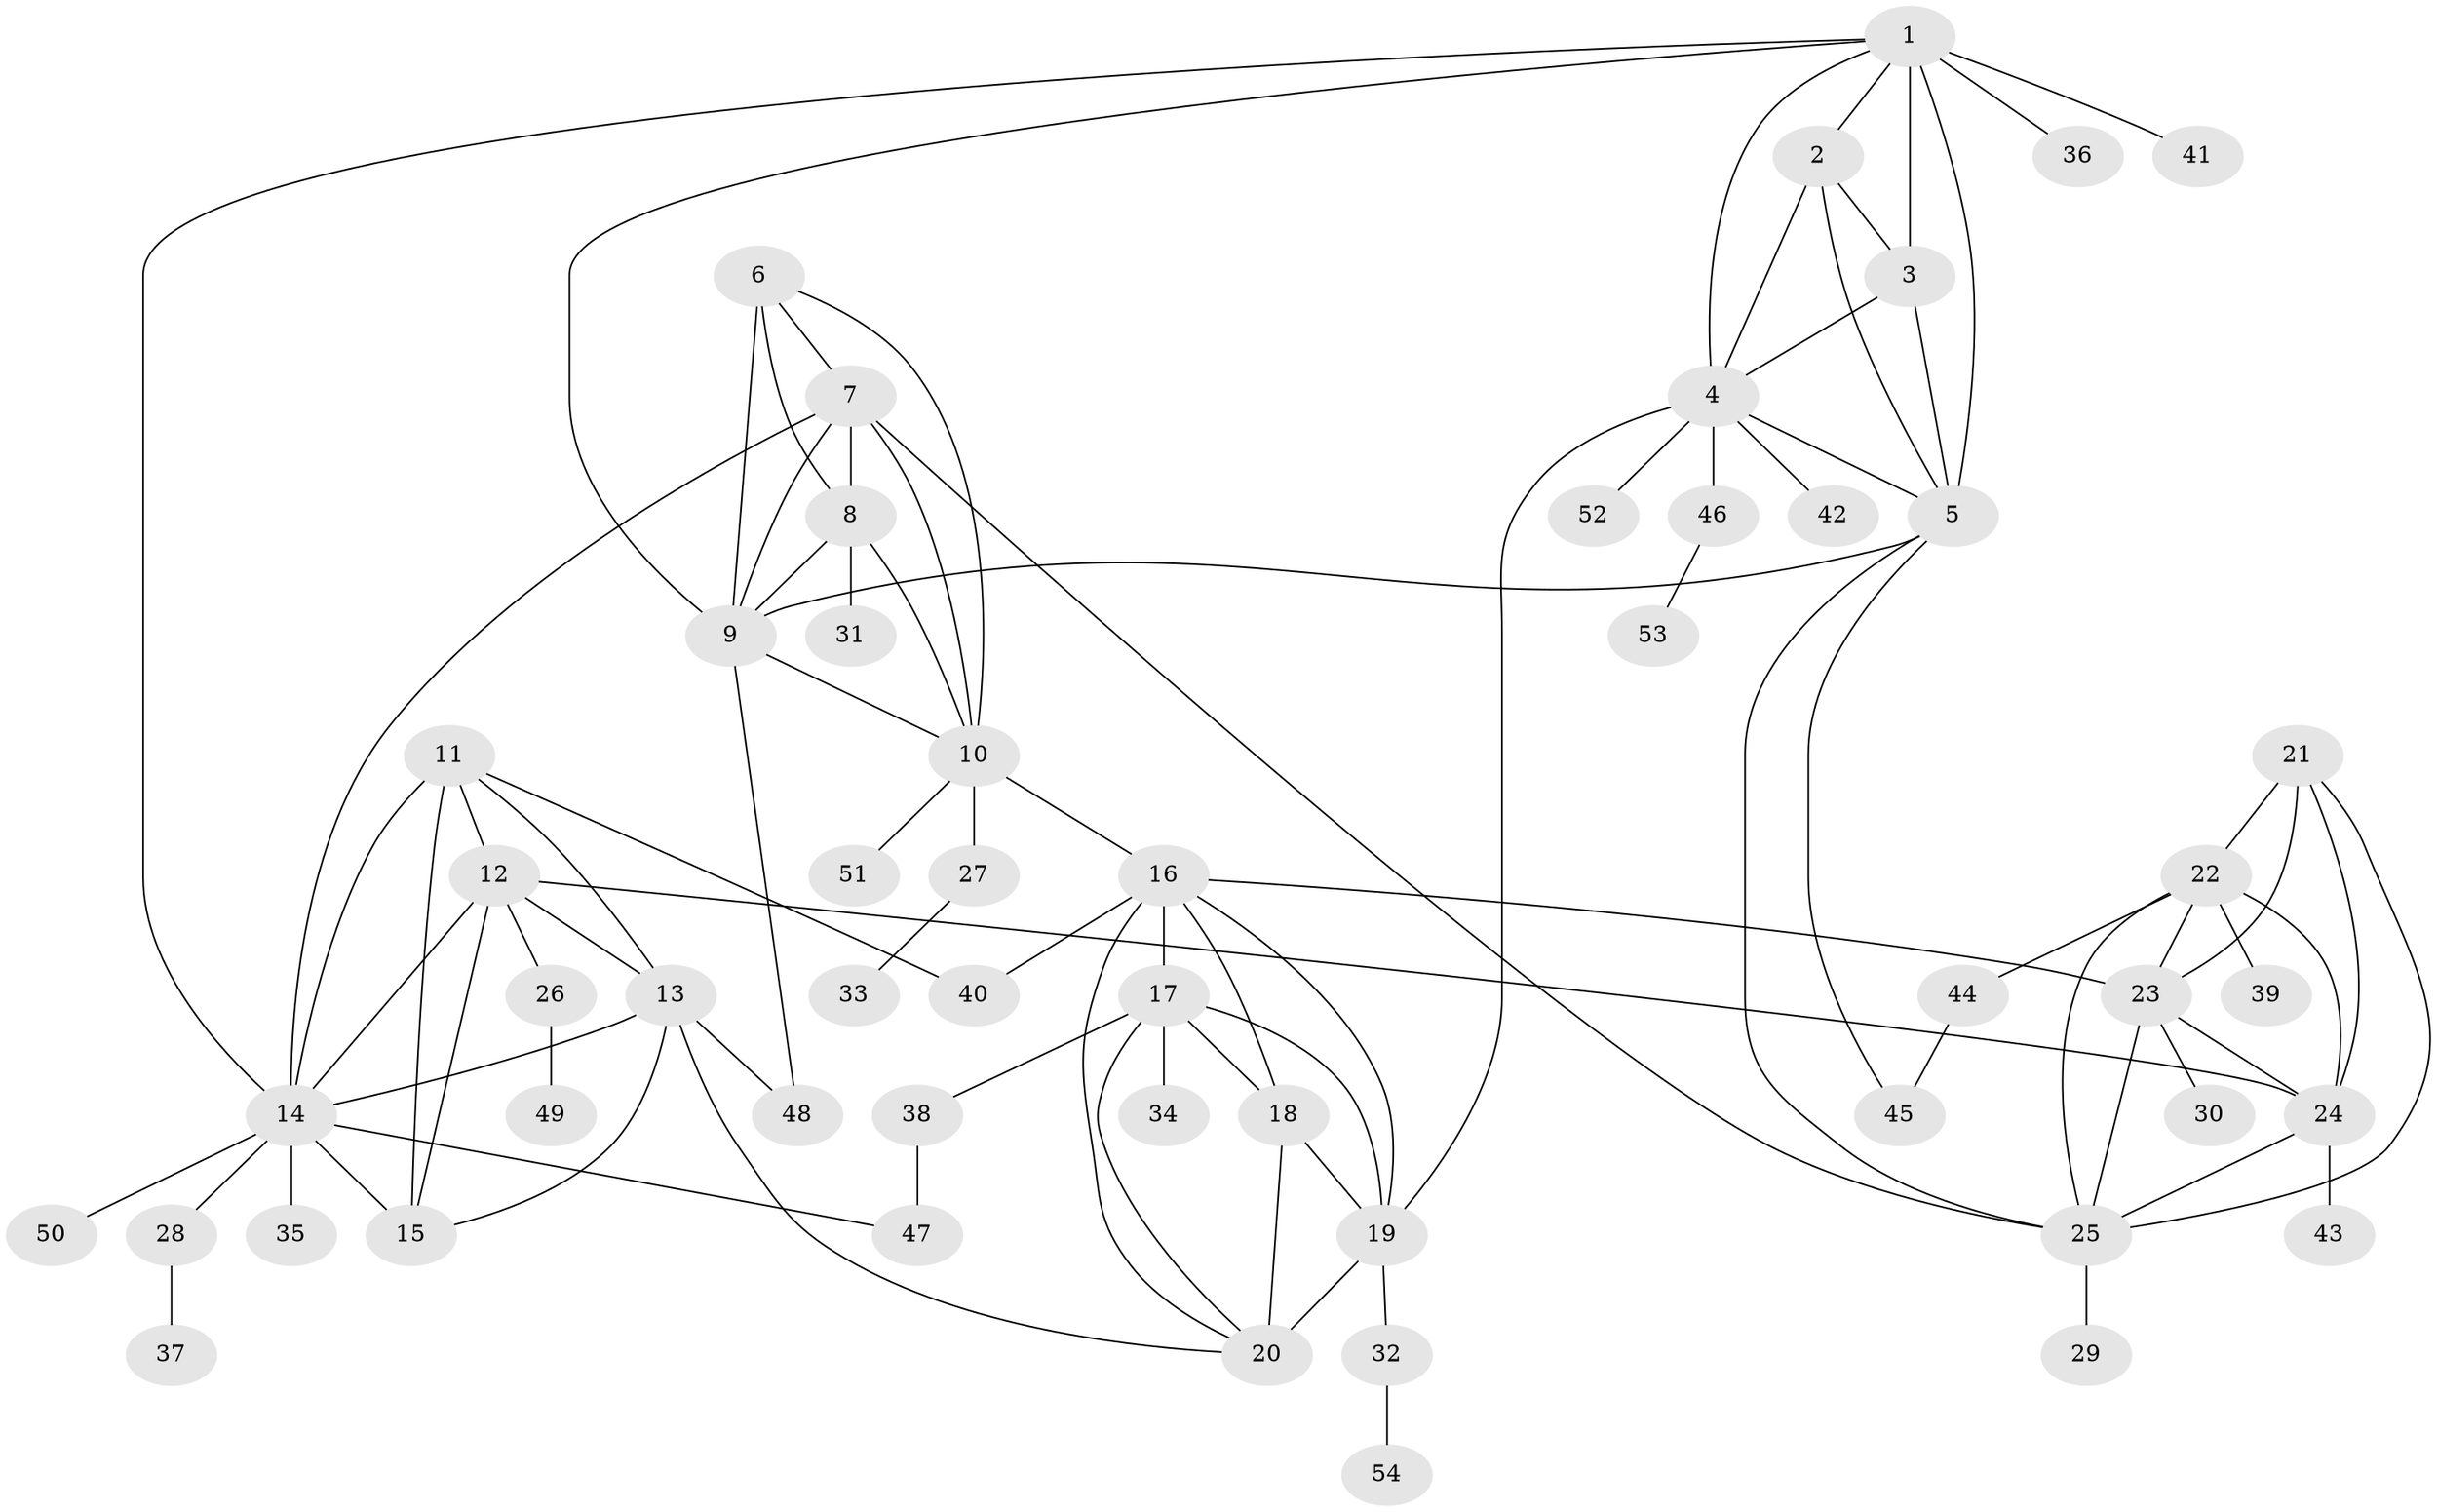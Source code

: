 // original degree distribution, {10: 0.028037383177570093, 7: 0.07476635514018691, 5: 0.028037383177570093, 6: 0.037383177570093455, 8: 0.037383177570093455, 4: 0.028037383177570093, 13: 0.009345794392523364, 9: 0.009345794392523364, 3: 0.056074766355140186, 2: 0.102803738317757, 1: 0.5887850467289719}
// Generated by graph-tools (version 1.1) at 2025/37/03/09/25 02:37:34]
// undirected, 54 vertices, 94 edges
graph export_dot {
graph [start="1"]
  node [color=gray90,style=filled];
  1;
  2;
  3;
  4;
  5;
  6;
  7;
  8;
  9;
  10;
  11;
  12;
  13;
  14;
  15;
  16;
  17;
  18;
  19;
  20;
  21;
  22;
  23;
  24;
  25;
  26;
  27;
  28;
  29;
  30;
  31;
  32;
  33;
  34;
  35;
  36;
  37;
  38;
  39;
  40;
  41;
  42;
  43;
  44;
  45;
  46;
  47;
  48;
  49;
  50;
  51;
  52;
  53;
  54;
  1 -- 2 [weight=1.0];
  1 -- 3 [weight=1.0];
  1 -- 4 [weight=1.0];
  1 -- 5 [weight=1.0];
  1 -- 9 [weight=1.0];
  1 -- 14 [weight=1.0];
  1 -- 36 [weight=1.0];
  1 -- 41 [weight=2.0];
  2 -- 3 [weight=1.0];
  2 -- 4 [weight=1.0];
  2 -- 5 [weight=3.0];
  3 -- 4 [weight=1.0];
  3 -- 5 [weight=1.0];
  4 -- 5 [weight=1.0];
  4 -- 19 [weight=1.0];
  4 -- 42 [weight=1.0];
  4 -- 46 [weight=1.0];
  4 -- 52 [weight=2.0];
  5 -- 9 [weight=1.0];
  5 -- 25 [weight=1.0];
  5 -- 45 [weight=1.0];
  6 -- 7 [weight=1.0];
  6 -- 8 [weight=1.0];
  6 -- 9 [weight=2.0];
  6 -- 10 [weight=1.0];
  7 -- 8 [weight=1.0];
  7 -- 9 [weight=1.0];
  7 -- 10 [weight=1.0];
  7 -- 14 [weight=1.0];
  7 -- 25 [weight=1.0];
  8 -- 9 [weight=1.0];
  8 -- 10 [weight=1.0];
  8 -- 31 [weight=3.0];
  9 -- 10 [weight=1.0];
  9 -- 48 [weight=1.0];
  10 -- 16 [weight=1.0];
  10 -- 27 [weight=1.0];
  10 -- 51 [weight=1.0];
  11 -- 12 [weight=1.0];
  11 -- 13 [weight=1.0];
  11 -- 14 [weight=1.0];
  11 -- 15 [weight=2.0];
  11 -- 40 [weight=1.0];
  12 -- 13 [weight=1.0];
  12 -- 14 [weight=1.0];
  12 -- 15 [weight=1.0];
  12 -- 24 [weight=1.0];
  12 -- 26 [weight=1.0];
  13 -- 14 [weight=1.0];
  13 -- 15 [weight=1.0];
  13 -- 20 [weight=1.0];
  13 -- 48 [weight=1.0];
  14 -- 15 [weight=1.0];
  14 -- 28 [weight=1.0];
  14 -- 35 [weight=3.0];
  14 -- 47 [weight=1.0];
  14 -- 50 [weight=1.0];
  16 -- 17 [weight=1.0];
  16 -- 18 [weight=1.0];
  16 -- 19 [weight=1.0];
  16 -- 20 [weight=1.0];
  16 -- 23 [weight=1.0];
  16 -- 40 [weight=1.0];
  17 -- 18 [weight=1.0];
  17 -- 19 [weight=1.0];
  17 -- 20 [weight=1.0];
  17 -- 34 [weight=3.0];
  17 -- 38 [weight=1.0];
  18 -- 19 [weight=1.0];
  18 -- 20 [weight=3.0];
  19 -- 20 [weight=1.0];
  19 -- 32 [weight=1.0];
  21 -- 22 [weight=2.0];
  21 -- 23 [weight=1.0];
  21 -- 24 [weight=1.0];
  21 -- 25 [weight=1.0];
  22 -- 23 [weight=1.0];
  22 -- 24 [weight=1.0];
  22 -- 25 [weight=1.0];
  22 -- 39 [weight=1.0];
  22 -- 44 [weight=1.0];
  23 -- 24 [weight=1.0];
  23 -- 25 [weight=1.0];
  23 -- 30 [weight=1.0];
  24 -- 25 [weight=1.0];
  24 -- 43 [weight=4.0];
  25 -- 29 [weight=1.0];
  26 -- 49 [weight=1.0];
  27 -- 33 [weight=2.0];
  28 -- 37 [weight=2.0];
  32 -- 54 [weight=1.0];
  38 -- 47 [weight=2.0];
  44 -- 45 [weight=1.0];
  46 -- 53 [weight=1.0];
}
